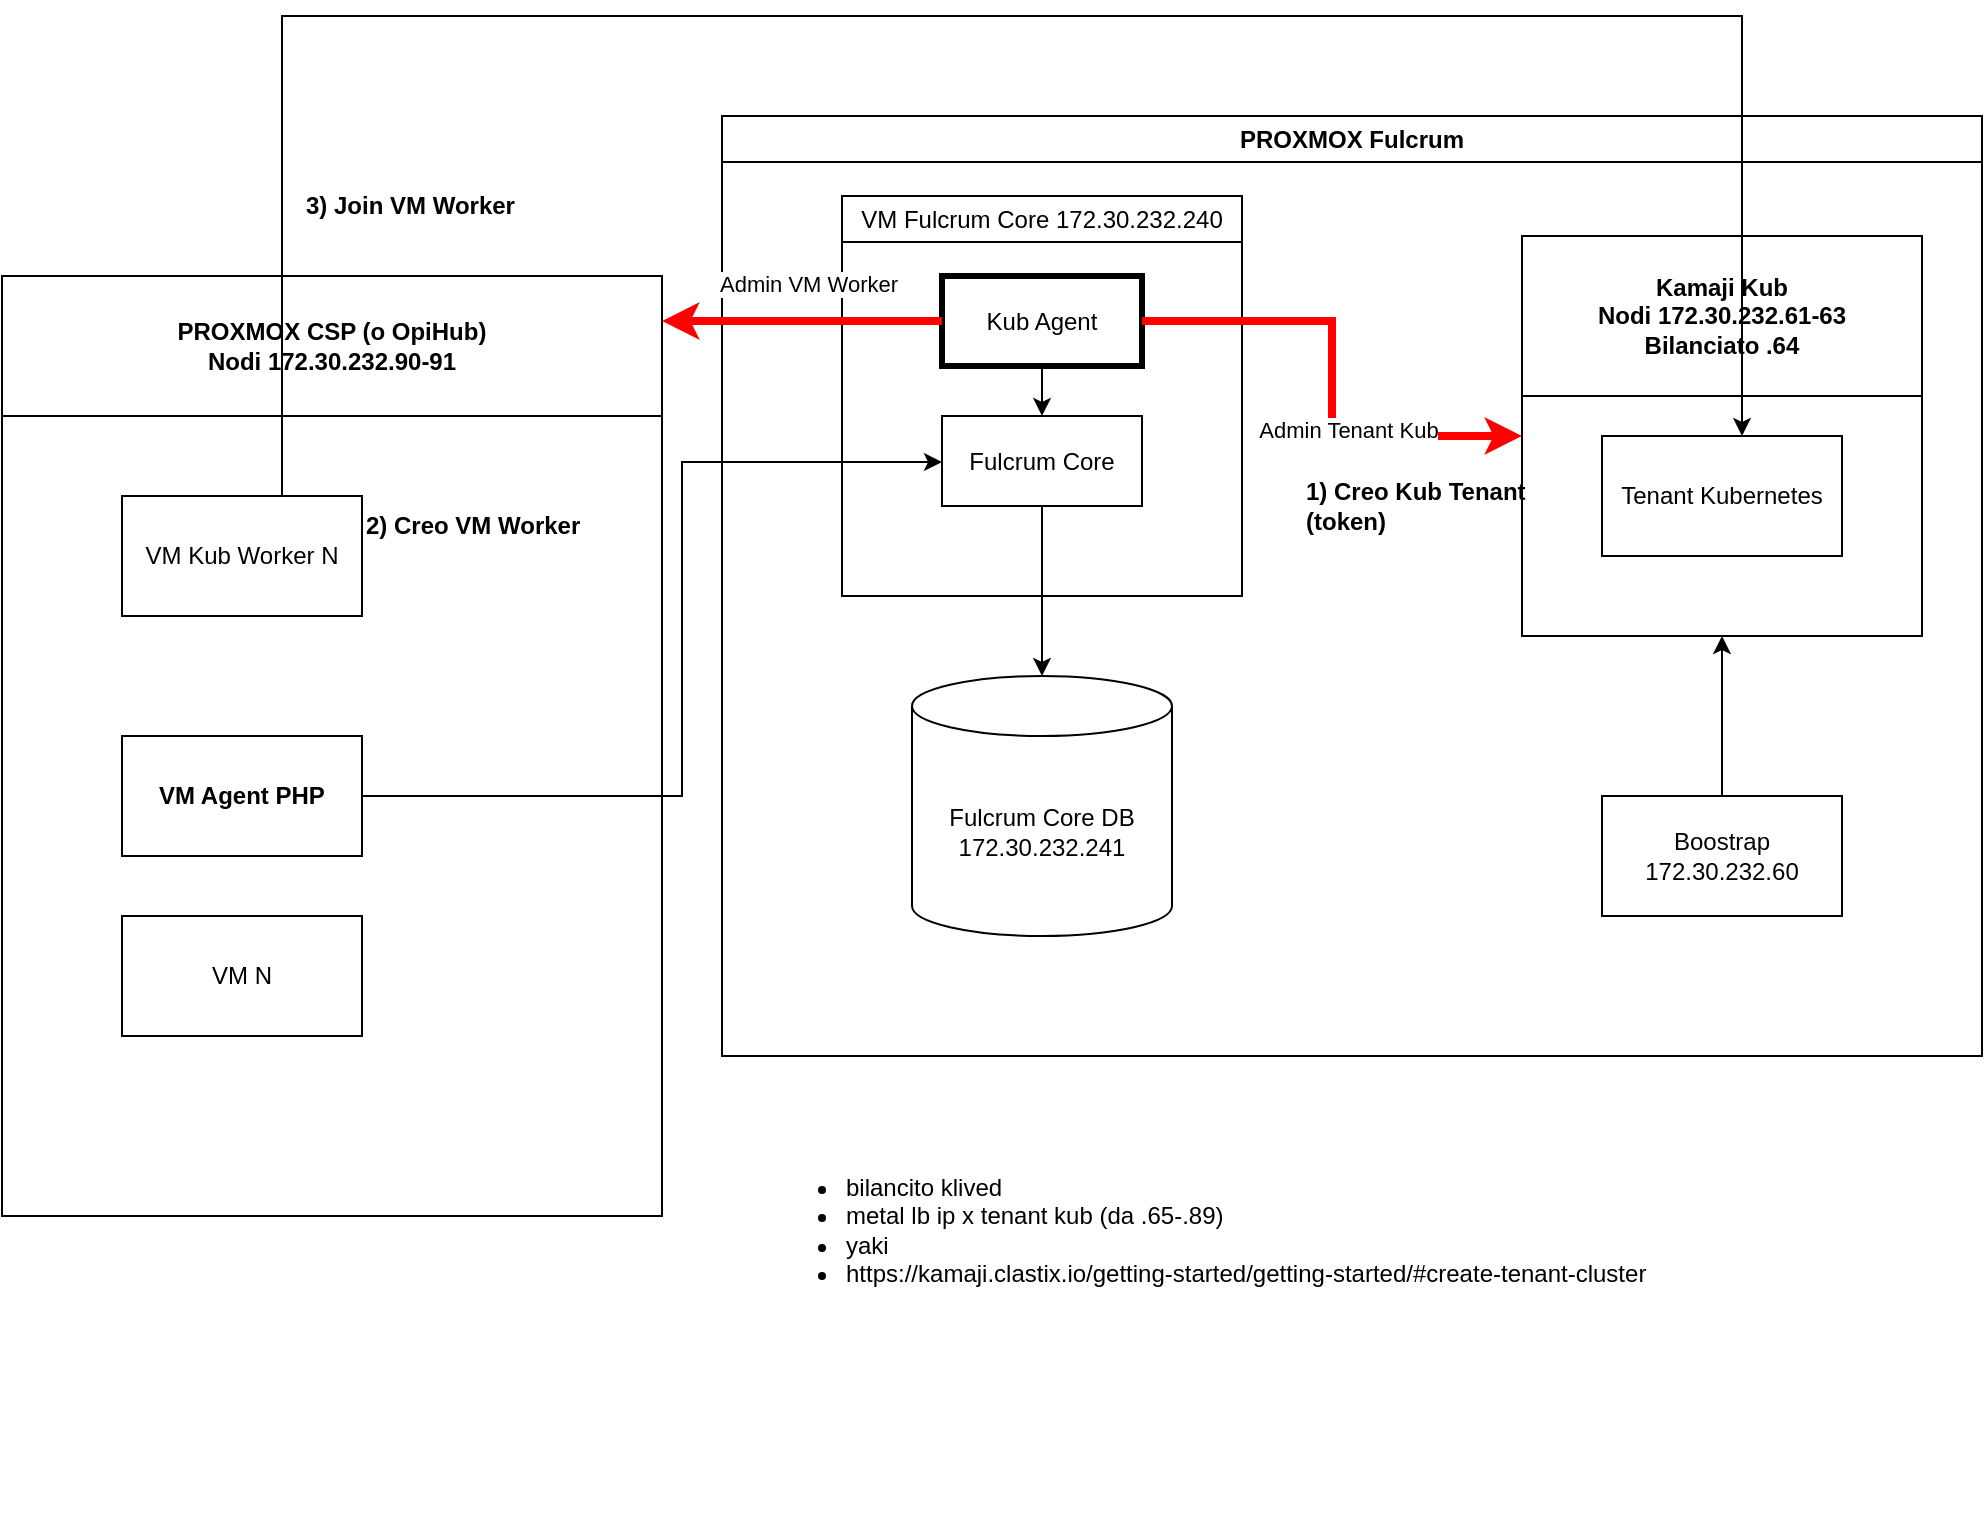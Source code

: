 <mxfile version="26.0.16">
  <diagram name="Page-1" id="ae6u4fqy5IGBjBVJQrrh">
    <mxGraphModel dx="2054" dy="828" grid="1" gridSize="10" guides="1" tooltips="1" connect="1" arrows="1" fold="1" page="1" pageScale="1" pageWidth="827" pageHeight="1169" math="0" shadow="0">
      <root>
        <mxCell id="0" />
        <mxCell id="1" parent="0" />
        <mxCell id="FykFyGAP03CBxtwc1oIk-1" value="PROXMOX Fulcrum" style="swimlane;whiteSpace=wrap;html=1;" vertex="1" parent="1">
          <mxGeometry x="250" y="90" width="630" height="470" as="geometry" />
        </mxCell>
        <mxCell id="FykFyGAP03CBxtwc1oIk-3" value="Fulcrum Core DB&lt;div&gt;172.30.232.241&lt;/div&gt;" style="shape=cylinder3;whiteSpace=wrap;html=1;boundedLbl=1;backgroundOutline=1;size=15;" vertex="1" parent="FykFyGAP03CBxtwc1oIk-1">
          <mxGeometry x="95" y="280" width="130" height="130" as="geometry" />
        </mxCell>
        <mxCell id="FykFyGAP03CBxtwc1oIk-4" value="&lt;span style=&quot;font-weight: 400;&quot;&gt;VM Fulcrum Core&amp;nbsp;&lt;/span&gt;&lt;span style=&quot;background-color: transparent; color: light-dark(rgb(0, 0, 0), rgb(255, 255, 255)); font-weight: 400;&quot;&gt;172.30.232.240&lt;/span&gt;" style="swimlane;whiteSpace=wrap;html=1;" vertex="1" parent="FykFyGAP03CBxtwc1oIk-1">
          <mxGeometry x="60" y="40" width="200" height="200" as="geometry" />
        </mxCell>
        <mxCell id="FykFyGAP03CBxtwc1oIk-2" value="Fulcrum Core" style="rounded=0;whiteSpace=wrap;html=1;" vertex="1" parent="FykFyGAP03CBxtwc1oIk-4">
          <mxGeometry x="50" y="110" width="100" height="45" as="geometry" />
        </mxCell>
        <mxCell id="FykFyGAP03CBxtwc1oIk-7" style="edgeStyle=orthogonalEdgeStyle;rounded=0;orthogonalLoop=1;jettySize=auto;html=1;" edge="1" parent="FykFyGAP03CBxtwc1oIk-4" source="FykFyGAP03CBxtwc1oIk-5" target="FykFyGAP03CBxtwc1oIk-2">
          <mxGeometry relative="1" as="geometry" />
        </mxCell>
        <mxCell id="FykFyGAP03CBxtwc1oIk-5" value="Kub Agent" style="rounded=0;whiteSpace=wrap;html=1;strokeWidth=3;" vertex="1" parent="FykFyGAP03CBxtwc1oIk-4">
          <mxGeometry x="50" y="40" width="100" height="45" as="geometry" />
        </mxCell>
        <mxCell id="FykFyGAP03CBxtwc1oIk-6" style="edgeStyle=orthogonalEdgeStyle;rounded=0;orthogonalLoop=1;jettySize=auto;html=1;" edge="1" parent="FykFyGAP03CBxtwc1oIk-1" source="FykFyGAP03CBxtwc1oIk-2" target="FykFyGAP03CBxtwc1oIk-3">
          <mxGeometry relative="1" as="geometry" />
        </mxCell>
        <mxCell id="FykFyGAP03CBxtwc1oIk-11" value="Kamaji Kub&lt;div&gt;Nodi 172.30.232.61-63&lt;/div&gt;&lt;div&gt;Bilanciato .64&lt;/div&gt;" style="swimlane;whiteSpace=wrap;html=1;startSize=80;" vertex="1" parent="FykFyGAP03CBxtwc1oIk-1">
          <mxGeometry x="400" y="60" width="200" height="200" as="geometry" />
        </mxCell>
        <mxCell id="FykFyGAP03CBxtwc1oIk-12" value="Tenant Kubernetes" style="rounded=0;whiteSpace=wrap;html=1;" vertex="1" parent="FykFyGAP03CBxtwc1oIk-11">
          <mxGeometry x="40" y="100" width="120" height="60" as="geometry" />
        </mxCell>
        <mxCell id="FykFyGAP03CBxtwc1oIk-14" style="edgeStyle=orthogonalEdgeStyle;rounded=0;orthogonalLoop=1;jettySize=auto;html=1;fontColor=#000000;strokeWidth=4;strokeColor=#FF0000;" edge="1" parent="FykFyGAP03CBxtwc1oIk-1" source="FykFyGAP03CBxtwc1oIk-5" target="FykFyGAP03CBxtwc1oIk-11">
          <mxGeometry relative="1" as="geometry" />
        </mxCell>
        <mxCell id="FykFyGAP03CBxtwc1oIk-15" value="Admin Tenant Kub" style="edgeLabel;html=1;align=center;verticalAlign=middle;resizable=0;points=[];" vertex="1" connectable="0" parent="FykFyGAP03CBxtwc1oIk-14">
          <mxGeometry x="0.297" y="3" relative="1" as="geometry">
            <mxPoint as="offset" />
          </mxGeometry>
        </mxCell>
        <mxCell id="FykFyGAP03CBxtwc1oIk-22" style="edgeStyle=orthogonalEdgeStyle;rounded=0;orthogonalLoop=1;jettySize=auto;html=1;" edge="1" parent="FykFyGAP03CBxtwc1oIk-1" source="FykFyGAP03CBxtwc1oIk-21" target="FykFyGAP03CBxtwc1oIk-11">
          <mxGeometry relative="1" as="geometry" />
        </mxCell>
        <mxCell id="FykFyGAP03CBxtwc1oIk-21" value="Boostrap&lt;div&gt;172.30.232.60&lt;/div&gt;" style="rounded=0;whiteSpace=wrap;html=1;" vertex="1" parent="FykFyGAP03CBxtwc1oIk-1">
          <mxGeometry x="440" y="340" width="120" height="60" as="geometry" />
        </mxCell>
        <mxCell id="FykFyGAP03CBxtwc1oIk-27" value="1) Cre&lt;span style=&quot;background-color: transparent; color: light-dark(rgb(0, 0, 0), rgb(255, 255, 255));&quot;&gt;o Kub Tenant (token)&lt;/span&gt;" style="text;html=1;align=left;verticalAlign=middle;whiteSpace=wrap;rounded=0;fontStyle=1" vertex="1" parent="FykFyGAP03CBxtwc1oIk-1">
          <mxGeometry x="290" y="180" width="130" height="30" as="geometry" />
        </mxCell>
        <mxCell id="FykFyGAP03CBxtwc1oIk-8" value="PROXMOX CSP (o OpiHub)&lt;div&gt;Nodi 172.30.232.90-91&lt;/div&gt;" style="swimlane;whiteSpace=wrap;html=1;startSize=70;" vertex="1" parent="1">
          <mxGeometry x="-110" y="170" width="330" height="470" as="geometry" />
        </mxCell>
        <mxCell id="FykFyGAP03CBxtwc1oIk-9" value="VM Kub Worker N" style="rounded=0;whiteSpace=wrap;html=1;" vertex="1" parent="FykFyGAP03CBxtwc1oIk-8">
          <mxGeometry x="60" y="110" width="120" height="60" as="geometry" />
        </mxCell>
        <mxCell id="FykFyGAP03CBxtwc1oIk-17" value="&lt;span style=&quot;font-weight: 700;&quot;&gt;VM Agent PHP&lt;/span&gt;" style="rounded=0;whiteSpace=wrap;html=1;" vertex="1" parent="FykFyGAP03CBxtwc1oIk-8">
          <mxGeometry x="60" y="230" width="120" height="60" as="geometry" />
        </mxCell>
        <mxCell id="FykFyGAP03CBxtwc1oIk-20" value="VM N" style="rounded=0;whiteSpace=wrap;html=1;" vertex="1" parent="FykFyGAP03CBxtwc1oIk-8">
          <mxGeometry x="60" y="320" width="120" height="60" as="geometry" />
        </mxCell>
        <mxCell id="FykFyGAP03CBxtwc1oIk-28" value="2) Cre&lt;span style=&quot;background-color: transparent; color: light-dark(rgb(0, 0, 0), rgb(255, 255, 255));&quot;&gt;o VM Worker&lt;/span&gt;" style="text;html=1;align=left;verticalAlign=middle;whiteSpace=wrap;rounded=0;fontStyle=1" vertex="1" parent="FykFyGAP03CBxtwc1oIk-8">
          <mxGeometry x="180" y="110" width="130" height="30" as="geometry" />
        </mxCell>
        <mxCell id="FykFyGAP03CBxtwc1oIk-10" value="Admin VM Worker" style="edgeStyle=orthogonalEdgeStyle;rounded=0;orthogonalLoop=1;jettySize=auto;html=1;fontColor=#000000;strokeWidth=4;strokeColor=#FF0000;" edge="1" parent="1" source="FykFyGAP03CBxtwc1oIk-5" target="FykFyGAP03CBxtwc1oIk-8">
          <mxGeometry x="-0.036" y="-20" relative="1" as="geometry">
            <Array as="points">
              <mxPoint x="200" y="193" />
              <mxPoint x="200" y="310" />
            </Array>
            <mxPoint y="1" as="offset" />
          </mxGeometry>
        </mxCell>
        <mxCell id="FykFyGAP03CBxtwc1oIk-13" value="&lt;ul&gt;&lt;li&gt;bilancito klived&lt;/li&gt;&lt;li&gt;metal lb ip x tenant kub (da .65-.89)&lt;/li&gt;&lt;li&gt;yaki&lt;/li&gt;&lt;li&gt;https://kamaji.clastix.io/getting-started/getting-started/#create-tenant-cluster&lt;/li&gt;&lt;/ul&gt;" style="text;html=1;align=left;verticalAlign=top;whiteSpace=wrap;rounded=0;" vertex="1" parent="1">
          <mxGeometry x="270" y="600" width="530" height="190" as="geometry" />
        </mxCell>
        <mxCell id="FykFyGAP03CBxtwc1oIk-19" style="edgeStyle=orthogonalEdgeStyle;rounded=0;orthogonalLoop=1;jettySize=auto;html=1;" edge="1" parent="1" source="FykFyGAP03CBxtwc1oIk-17" target="FykFyGAP03CBxtwc1oIk-2">
          <mxGeometry relative="1" as="geometry">
            <Array as="points">
              <mxPoint x="230" y="430" />
              <mxPoint x="230" y="263" />
            </Array>
          </mxGeometry>
        </mxCell>
        <mxCell id="FykFyGAP03CBxtwc1oIk-24" style="edgeStyle=orthogonalEdgeStyle;rounded=0;orthogonalLoop=1;jettySize=auto;html=1;" edge="1" parent="1" source="FykFyGAP03CBxtwc1oIk-9" target="FykFyGAP03CBxtwc1oIk-12">
          <mxGeometry relative="1" as="geometry">
            <Array as="points">
              <mxPoint x="30" y="40" />
              <mxPoint x="760" y="40" />
            </Array>
          </mxGeometry>
        </mxCell>
        <mxCell id="FykFyGAP03CBxtwc1oIk-29" value="3) Join&lt;span style=&quot;background-color: transparent; color: light-dark(rgb(0, 0, 0), rgb(255, 255, 255));&quot;&gt;&amp;nbsp;VM Worker&lt;/span&gt;" style="text;html=1;align=left;verticalAlign=middle;whiteSpace=wrap;rounded=0;fontStyle=1" vertex="1" parent="1">
          <mxGeometry x="40" y="120" width="130" height="30" as="geometry" />
        </mxCell>
      </root>
    </mxGraphModel>
  </diagram>
</mxfile>
